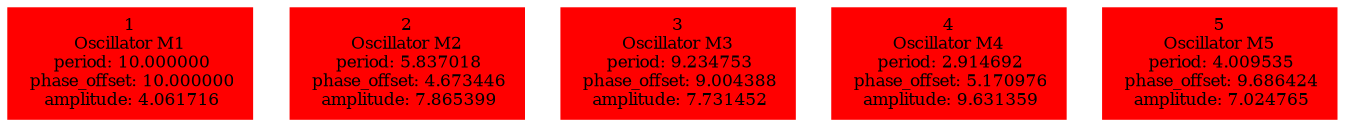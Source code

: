  digraph g{ forcelabels=true;
1 [label=<1<BR />Oscillator M1<BR /> period: 10.000000<BR /> phase_offset: 10.000000<BR /> amplitude: 4.061716>, shape=box,color=red,style=filled,fontsize=8];2 [label=<2<BR />Oscillator M2<BR /> period: 5.837018<BR /> phase_offset: 4.673446<BR /> amplitude: 7.865399>, shape=box,color=red,style=filled,fontsize=8];3 [label=<3<BR />Oscillator M3<BR /> period: 9.234753<BR /> phase_offset: 9.004388<BR /> amplitude: 7.731452>, shape=box,color=red,style=filled,fontsize=8];4 [label=<4<BR />Oscillator M4<BR /> period: 2.914692<BR /> phase_offset: 5.170976<BR /> amplitude: 9.631359>, shape=box,color=red,style=filled,fontsize=8];5 [label=<5<BR />Oscillator M5<BR /> period: 4.009535<BR /> phase_offset: 9.686424<BR /> amplitude: 7.024765>, shape=box,color=red,style=filled,fontsize=8]; }
